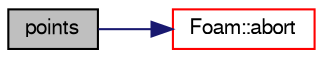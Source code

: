 digraph "points"
{
  bgcolor="transparent";
  edge [fontname="FreeSans",fontsize="10",labelfontname="FreeSans",labelfontsize="10"];
  node [fontname="FreeSans",fontsize="10",shape=record];
  rankdir="LR";
  Node6219 [label="points",height=0.2,width=0.4,color="black", fillcolor="grey75", style="filled", fontcolor="black"];
  Node6219 -> Node6220 [color="midnightblue",fontsize="10",style="solid",fontname="FreeSans"];
  Node6220 [label="Foam::abort",height=0.2,width=0.4,color="red",URL="$a21124.html#a447107a607d03e417307c203fa5fb44b"];
}
